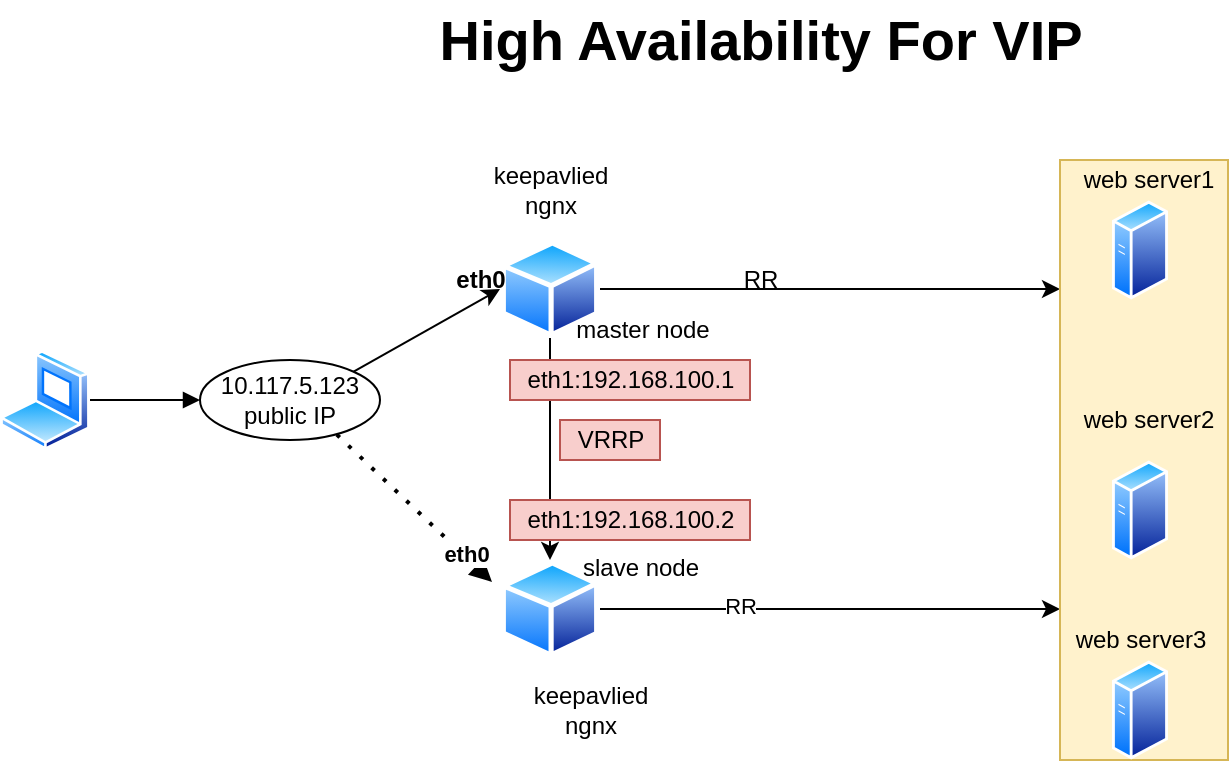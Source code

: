 <mxfile version="13.9.9" type="device"><diagram id="xn5hmXNQUG96OS95Zdi8" name="Page-1"><mxGraphModel dx="1422" dy="832" grid="1" gridSize="10" guides="1" tooltips="1" connect="1" arrows="1" fold="1" page="1" pageScale="1" pageWidth="850" pageHeight="1100" math="0" shadow="0"><root><mxCell id="0"/><mxCell id="1" parent="0"/><mxCell id="30oNh2HRDWr4KidUGwLw-1" value="10.117.5.123&lt;br&gt;public IP" style="ellipse;whiteSpace=wrap;html=1;" parent="1" vertex="1"><mxGeometry x="100" y="270" width="90" height="40" as="geometry"/></mxCell><mxCell id="30oNh2HRDWr4KidUGwLw-16" style="edgeStyle=orthogonalEdgeStyle;rounded=0;orthogonalLoop=1;jettySize=auto;html=1;" parent="1" source="30oNh2HRDWr4KidUGwLw-2" edge="1"><mxGeometry relative="1" as="geometry"><mxPoint x="530" y="234.5" as="targetPoint"/></mxGeometry></mxCell><mxCell id="30oNh2HRDWr4KidUGwLw-21" style="edgeStyle=orthogonalEdgeStyle;rounded=0;orthogonalLoop=1;jettySize=auto;html=1;entryX=0.5;entryY=0;entryDx=0;entryDy=0;" parent="1" source="30oNh2HRDWr4KidUGwLw-2" target="30oNh2HRDWr4KidUGwLw-3" edge="1"><mxGeometry relative="1" as="geometry"/></mxCell><mxCell id="30oNh2HRDWr4KidUGwLw-2" value="" style="aspect=fixed;perimeter=ellipsePerimeter;html=1;align=center;shadow=0;dashed=0;spacingTop=3;image;image=img/lib/active_directory/generic_node.svg;" parent="1" vertex="1"><mxGeometry x="250" y="210" width="50" height="49" as="geometry"/></mxCell><mxCell id="30oNh2HRDWr4KidUGwLw-15" style="edgeStyle=orthogonalEdgeStyle;rounded=0;orthogonalLoop=1;jettySize=auto;html=1;" parent="1" source="30oNh2HRDWr4KidUGwLw-3" edge="1"><mxGeometry relative="1" as="geometry"><mxPoint x="530" y="394.5" as="targetPoint"/></mxGeometry></mxCell><mxCell id="30oNh2HRDWr4KidUGwLw-18" value="RR" style="edgeLabel;html=1;align=center;verticalAlign=middle;resizable=0;points=[];" parent="30oNh2HRDWr4KidUGwLw-15" vertex="1" connectable="0"><mxGeometry x="-0.391" y="3" relative="1" as="geometry"><mxPoint y="1" as="offset"/></mxGeometry></mxCell><mxCell id="30oNh2HRDWr4KidUGwLw-3" value="" style="aspect=fixed;perimeter=ellipsePerimeter;html=1;align=center;shadow=0;dashed=0;spacingTop=3;image;image=img/lib/active_directory/generic_node.svg;" parent="1" vertex="1"><mxGeometry x="250" y="370" width="50" height="49" as="geometry"/></mxCell><mxCell id="30oNh2HRDWr4KidUGwLw-14" value="" style="group;fillColor=#fff2cc;strokeColor=#d6b656;" parent="1" vertex="1" connectable="0"><mxGeometry x="530" y="170" width="84" height="300" as="geometry"/></mxCell><mxCell id="30oNh2HRDWr4KidUGwLw-4" value="" style="aspect=fixed;perimeter=ellipsePerimeter;html=1;align=center;shadow=0;dashed=0;spacingTop=3;image;image=img/lib/active_directory/generic_server.svg;" parent="30oNh2HRDWr4KidUGwLw-14" vertex="1"><mxGeometry x="26" y="20" width="28.0" height="50" as="geometry"/></mxCell><mxCell id="30oNh2HRDWr4KidUGwLw-5" value="" style="aspect=fixed;perimeter=ellipsePerimeter;html=1;align=center;shadow=0;dashed=0;spacingTop=3;image;image=img/lib/active_directory/generic_server.svg;" parent="30oNh2HRDWr4KidUGwLw-14" vertex="1"><mxGeometry x="26" y="150" width="28.0" height="50" as="geometry"/></mxCell><mxCell id="30oNh2HRDWr4KidUGwLw-6" value="" style="aspect=fixed;perimeter=ellipsePerimeter;html=1;align=center;shadow=0;dashed=0;spacingTop=3;image;image=img/lib/active_directory/generic_server.svg;" parent="30oNh2HRDWr4KidUGwLw-14" vertex="1"><mxGeometry x="26" y="250" width="28.0" height="50" as="geometry"/></mxCell><mxCell id="30oNh2HRDWr4KidUGwLw-9" value="web server1" style="text;html=1;align=center;verticalAlign=middle;resizable=0;points=[];autosize=1;" parent="30oNh2HRDWr4KidUGwLw-14" vertex="1"><mxGeometry x="4" width="80" height="20" as="geometry"/></mxCell><mxCell id="30oNh2HRDWr4KidUGwLw-10" value="web server2" style="text;html=1;align=center;verticalAlign=middle;resizable=0;points=[];autosize=1;" parent="30oNh2HRDWr4KidUGwLw-14" vertex="1"><mxGeometry x="4" y="120" width="80" height="20" as="geometry"/></mxCell><mxCell id="30oNh2HRDWr4KidUGwLw-11" value="web server3" style="text;html=1;align=center;verticalAlign=middle;resizable=0;points=[];autosize=1;" parent="30oNh2HRDWr4KidUGwLw-14" vertex="1"><mxGeometry y="230" width="80" height="20" as="geometry"/></mxCell><mxCell id="30oNh2HRDWr4KidUGwLw-17" value="RR" style="text;html=1;align=center;verticalAlign=middle;resizable=0;points=[];autosize=1;" parent="1" vertex="1"><mxGeometry x="365" y="220" width="30" height="20" as="geometry"/></mxCell><mxCell id="30oNh2HRDWr4KidUGwLw-19" value="keepavlied&lt;br&gt;ngnx" style="text;html=1;align=center;verticalAlign=middle;resizable=0;points=[];autosize=1;" parent="1" vertex="1"><mxGeometry x="260" y="430" width="70" height="30" as="geometry"/></mxCell><mxCell id="30oNh2HRDWr4KidUGwLw-20" value="keepavlied&lt;br&gt;ngnx" style="text;html=1;align=center;verticalAlign=middle;resizable=0;points=[];autosize=1;" parent="1" vertex="1"><mxGeometry x="240" y="170" width="70" height="30" as="geometry"/></mxCell><mxCell id="30oNh2HRDWr4KidUGwLw-22" value="master node" style="text;html=1;align=center;verticalAlign=middle;resizable=0;points=[];autosize=1;" parent="1" vertex="1"><mxGeometry x="276" y="245" width="90" height="20" as="geometry"/></mxCell><mxCell id="30oNh2HRDWr4KidUGwLw-23" value="slave node" style="text;html=1;align=center;verticalAlign=middle;resizable=0;points=[];autosize=1;" parent="1" vertex="1"><mxGeometry x="280" y="364" width="80" height="20" as="geometry"/></mxCell><mxCell id="30oNh2HRDWr4KidUGwLw-24" value="VRRP" style="text;html=1;align=center;verticalAlign=middle;resizable=0;points=[];autosize=1;fillColor=#f8cecc;strokeColor=#b85450;" parent="1" vertex="1"><mxGeometry x="280" y="300" width="50" height="20" as="geometry"/></mxCell><mxCell id="30oNh2HRDWr4KidUGwLw-25" value="eth1:192.168.100.1" style="text;html=1;align=center;verticalAlign=middle;resizable=0;points=[];autosize=1;fillColor=#f8cecc;strokeColor=#b85450;" parent="1" vertex="1"><mxGeometry x="255" y="270" width="120" height="20" as="geometry"/></mxCell><mxCell id="30oNh2HRDWr4KidUGwLw-26" value="eth1:192.168.100.2" style="text;html=1;align=center;verticalAlign=middle;resizable=0;points=[];autosize=1;fillColor=#f8cecc;strokeColor=#b85450;" parent="1" vertex="1"><mxGeometry x="255" y="340" width="120" height="20" as="geometry"/></mxCell><mxCell id="30oNh2HRDWr4KidUGwLw-27" value="" style="endArrow=block;dashed=1;html=1;dashPattern=1 3;strokeWidth=2;exitX=0.76;exitY=0.933;exitDx=0;exitDy=0;exitPerimeter=0;entryX=-0.08;entryY=0.224;entryDx=0;entryDy=0;entryPerimeter=0;endFill=1;" parent="1" source="30oNh2HRDWr4KidUGwLw-1" target="30oNh2HRDWr4KidUGwLw-3" edge="1"><mxGeometry width="50" height="50" relative="1" as="geometry"><mxPoint x="510" y="440" as="sourcePoint"/><mxPoint x="240" y="380" as="targetPoint"/></mxGeometry></mxCell><mxCell id="esTPspR1a7H2u0bcKjeh-2" value="eth0" style="edgeLabel;html=1;align=center;verticalAlign=middle;resizable=0;points=[];fontStyle=1" vertex="1" connectable="0" parent="30oNh2HRDWr4KidUGwLw-27"><mxGeometry x="0.657" relative="1" as="geometry"><mxPoint y="-1" as="offset"/></mxGeometry></mxCell><mxCell id="30oNh2HRDWr4KidUGwLw-29" value="" style="endArrow=classic;html=1;exitX=1;exitY=0;exitDx=0;exitDy=0;entryX=0;entryY=0.5;entryDx=0;entryDy=0;startArrow=none;startFill=0;endFill=1;" parent="1" source="30oNh2HRDWr4KidUGwLw-1" target="30oNh2HRDWr4KidUGwLw-2" edge="1"><mxGeometry width="50" height="50" relative="1" as="geometry"><mxPoint x="510" y="440" as="sourcePoint"/><mxPoint x="560" y="390" as="targetPoint"/></mxGeometry></mxCell><mxCell id="30oNh2HRDWr4KidUGwLw-34" style="edgeStyle=orthogonalEdgeStyle;rounded=0;orthogonalLoop=1;jettySize=auto;html=1;startArrow=none;startFill=0;endArrow=block;endFill=1;" parent="1" source="30oNh2HRDWr4KidUGwLw-33" target="30oNh2HRDWr4KidUGwLw-1" edge="1"><mxGeometry relative="1" as="geometry"/></mxCell><mxCell id="30oNh2HRDWr4KidUGwLw-33" value="" style="aspect=fixed;perimeter=ellipsePerimeter;html=1;align=center;shadow=0;dashed=0;spacingTop=3;image;image=img/lib/active_directory/laptop_client.svg;" parent="1" vertex="1"><mxGeometry y="265" width="45" height="50" as="geometry"/></mxCell><mxCell id="30oNh2HRDWr4KidUGwLw-35" value="High Availability For VIP" style="text;html=1;align=center;verticalAlign=middle;resizable=0;points=[];autosize=1;fontSize=28;fontStyle=1" parent="1" vertex="1"><mxGeometry x="210" y="90" width="340" height="40" as="geometry"/></mxCell><mxCell id="esTPspR1a7H2u0bcKjeh-1" value="eth0" style="text;html=1;align=center;verticalAlign=middle;resizable=0;points=[];autosize=1;fontStyle=1" vertex="1" parent="1"><mxGeometry x="220" y="220" width="40" height="20" as="geometry"/></mxCell></root></mxGraphModel></diagram></mxfile>